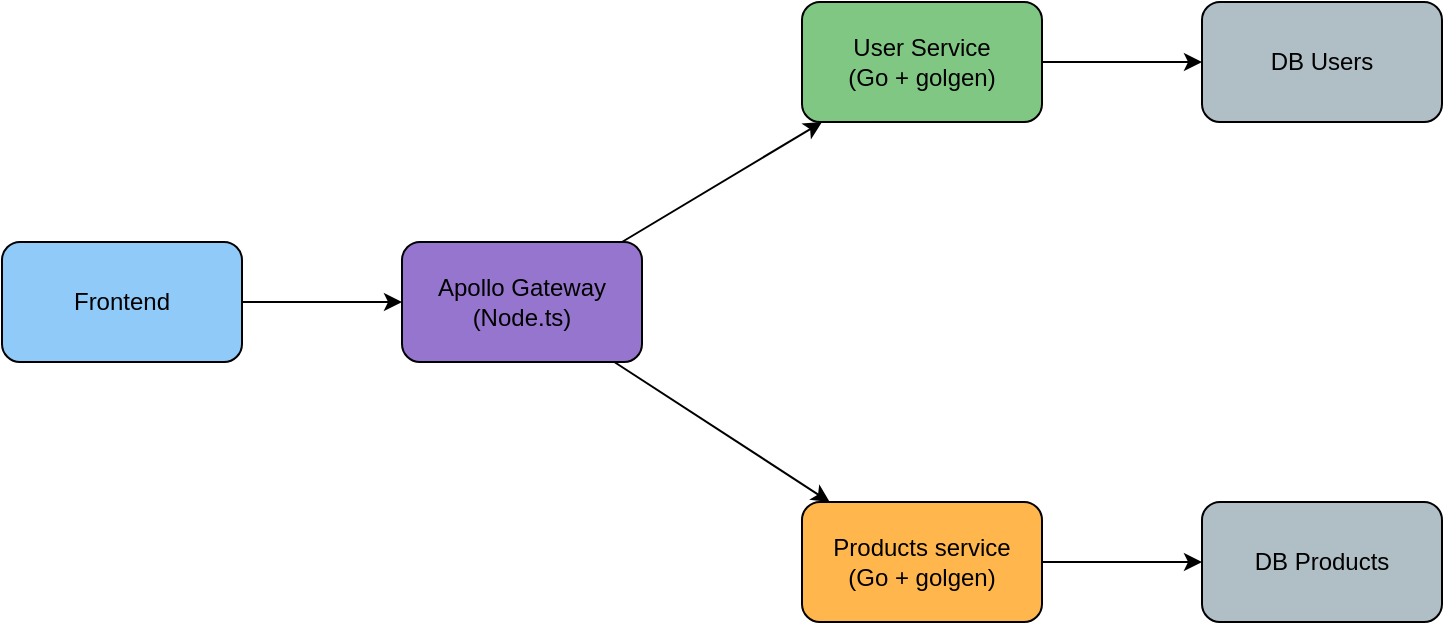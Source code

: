 <mxfile>
    <diagram id="hpp6F_N6WRw1pWlAkj2M" name="Page-1">
        <mxGraphModel dx="854" dy="490" grid="1" gridSize="10" guides="1" tooltips="1" connect="1" arrows="1" fold="1" page="1" pageScale="1" pageWidth="1169" pageHeight="827" math="0" shadow="0">
            <root>
                <mxCell id="0"/>
                <mxCell id="1" parent="0"/>
                <mxCell id="4" value="" style="edgeStyle=none;html=1;" edge="1" parent="1" source="2" target="3">
                    <mxGeometry relative="1" as="geometry"/>
                </mxCell>
                <mxCell id="2" value="Frontend" style="rounded=1;whiteSpace=wrap;html=1;fillColor=#90CAF9;" vertex="1" parent="1">
                    <mxGeometry x="10" y="210" width="120" height="60" as="geometry"/>
                </mxCell>
                <mxCell id="6" value="" style="edgeStyle=none;html=1;" edge="1" parent="1" source="3" target="5">
                    <mxGeometry relative="1" as="geometry"/>
                </mxCell>
                <mxCell id="8" value="" style="edgeStyle=none;html=1;" edge="1" parent="1" source="3" target="7">
                    <mxGeometry relative="1" as="geometry"/>
                </mxCell>
                <mxCell id="3" value="Apollo Gateway&lt;div&gt;(Node.ts)&lt;/div&gt;" style="rounded=1;whiteSpace=wrap;html=1;fillColor=#9575CD;" vertex="1" parent="1">
                    <mxGeometry x="210" y="210" width="120" height="60" as="geometry"/>
                </mxCell>
                <mxCell id="10" value="" style="edgeStyle=none;html=1;" edge="1" parent="1" source="5" target="9">
                    <mxGeometry relative="1" as="geometry"/>
                </mxCell>
                <mxCell id="5" value="User Service&lt;div&gt;(Go + golgen)&lt;/div&gt;" style="rounded=1;whiteSpace=wrap;html=1;fillColor=#81C784;" vertex="1" parent="1">
                    <mxGeometry x="410" y="90" width="120" height="60" as="geometry"/>
                </mxCell>
                <mxCell id="12" value="" style="edgeStyle=none;html=1;" edge="1" parent="1" source="7" target="11">
                    <mxGeometry relative="1" as="geometry"/>
                </mxCell>
                <mxCell id="7" value="Products service&lt;div&gt;(Go + golgen)&lt;/div&gt;" style="rounded=1;whiteSpace=wrap;html=1;fillColor=#FFB74D;" vertex="1" parent="1">
                    <mxGeometry x="410" y="340" width="120" height="60" as="geometry"/>
                </mxCell>
                <mxCell id="9" value="DB Users" style="rounded=1;whiteSpace=wrap;html=1;fillColor=#B0BEC5;" vertex="1" parent="1">
                    <mxGeometry x="610" y="90" width="120" height="60" as="geometry"/>
                </mxCell>
                <mxCell id="11" value="DB Products" style="rounded=1;whiteSpace=wrap;html=1;fillColor=#B0BEC5;" vertex="1" parent="1">
                    <mxGeometry x="610" y="340" width="120" height="60" as="geometry"/>
                </mxCell>
            </root>
        </mxGraphModel>
    </diagram>
</mxfile>